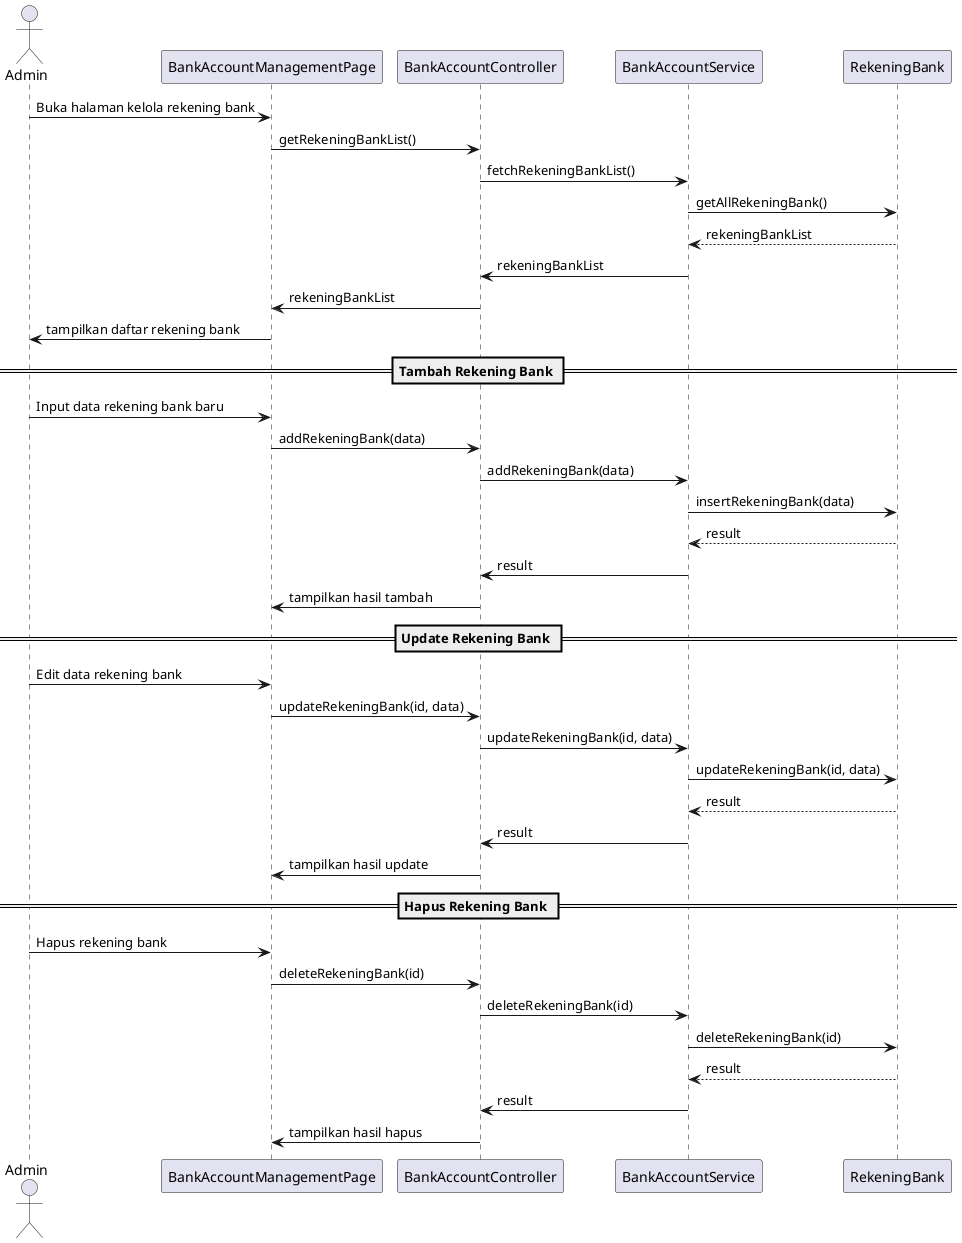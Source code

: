 @startuml
actor Admin
participant "BankAccountManagementPage" as UI
participant "BankAccountController" as Controller
participant "BankAccountService" as Service
participant "RekeningBank" as RekeningBankEntity

Admin -> UI : Buka halaman kelola rekening bank
UI -> Controller : getRekeningBankList()
Controller -> Service : fetchRekeningBankList()
Service -> RekeningBankEntity : getAllRekeningBank()
RekeningBankEntity --> Service : rekeningBankList
Service -> Controller : rekeningBankList
Controller -> UI : rekeningBankList
UI -> Admin : tampilkan daftar rekening bank

== Tambah Rekening Bank ==
Admin -> UI : Input data rekening bank baru
UI -> Controller : addRekeningBank(data)
Controller -> Service : addRekeningBank(data)
Service -> RekeningBankEntity : insertRekeningBank(data)
RekeningBankEntity --> Service : result
Service -> Controller : result
Controller -> UI : tampilkan hasil tambah

== Update Rekening Bank ==
Admin -> UI : Edit data rekening bank
UI -> Controller : updateRekeningBank(id, data)
Controller -> Service : updateRekeningBank(id, data)
Service -> RekeningBankEntity : updateRekeningBank(id, data)
RekeningBankEntity --> Service : result
Service -> Controller : result
Controller -> UI : tampilkan hasil update

== Hapus Rekening Bank ==
Admin -> UI : Hapus rekening bank
UI -> Controller : deleteRekeningBank(id)
Controller -> Service : deleteRekeningBank(id)
Service -> RekeningBankEntity : deleteRekeningBank(id)
RekeningBankEntity --> Service : result
Service -> Controller : result
Controller -> UI : tampilkan hasil hapus
@enduml
